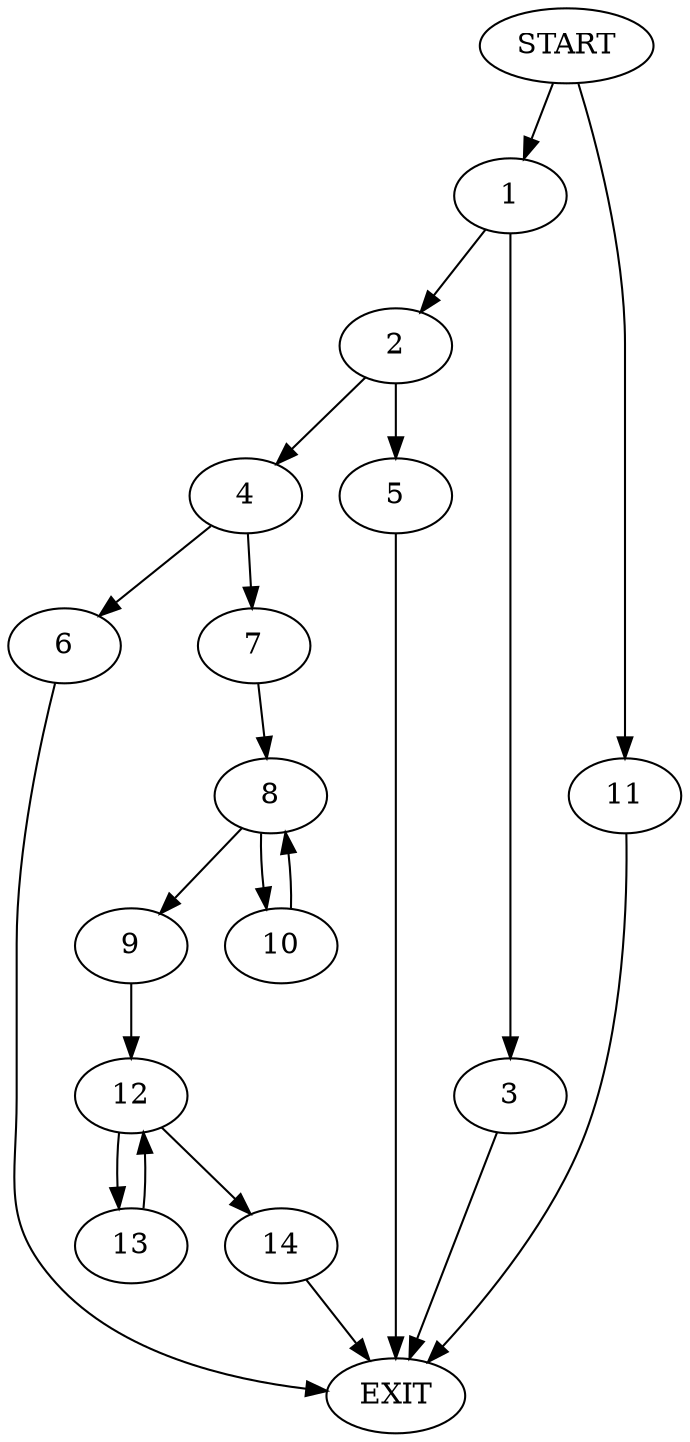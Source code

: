 digraph {
0 [label="START"]
15 [label="EXIT"]
0 -> 1
1 -> 2
1 -> 3
3 -> 15
2 -> 4
2 -> 5
5 -> 15
4 -> 6
4 -> 7
7 -> 8
6 -> 15
8 -> 9
8 -> 10
0 -> 11
11 -> 15
9 -> 12
10 -> 8
12 -> 13
12 -> 14
13 -> 12
14 -> 15
}
